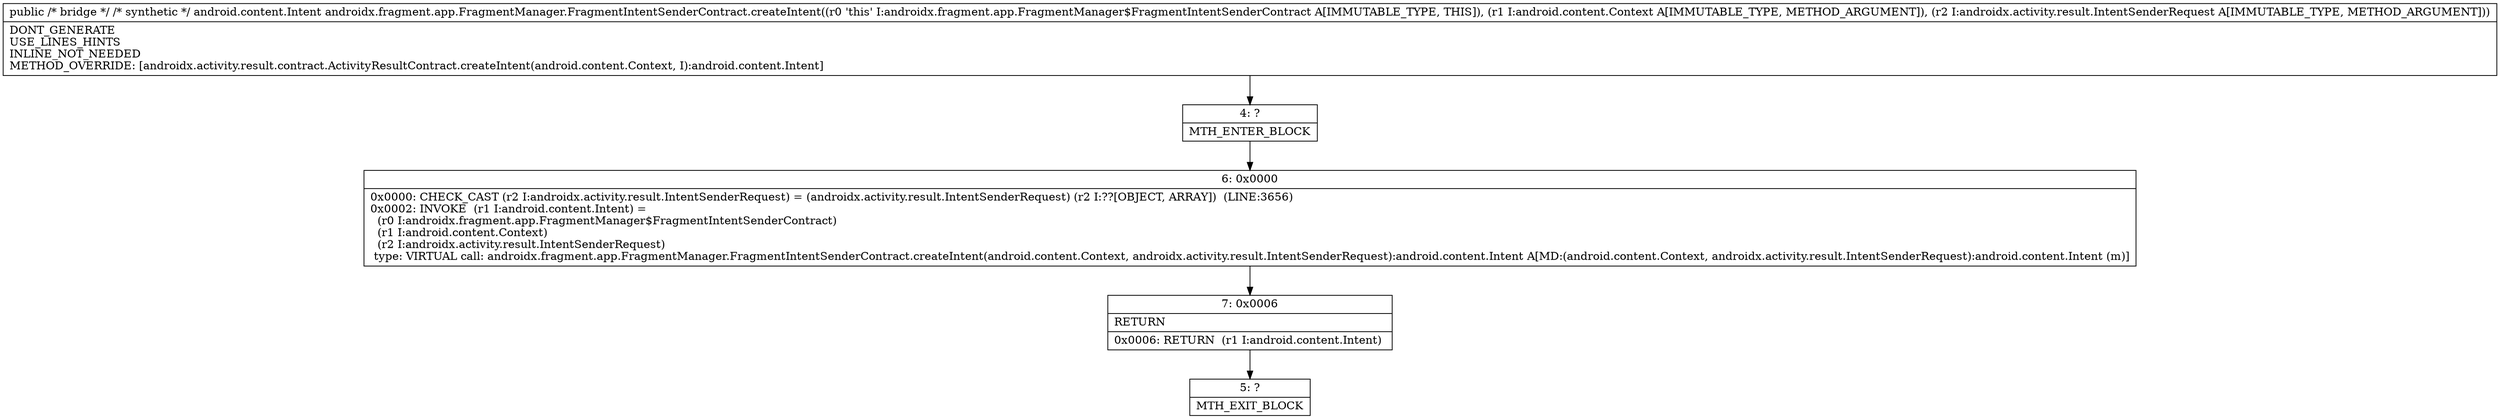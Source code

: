 digraph "CFG forandroidx.fragment.app.FragmentManager.FragmentIntentSenderContract.createIntent(Landroid\/content\/Context;Ljava\/lang\/Object;)Landroid\/content\/Intent;" {
Node_4 [shape=record,label="{4\:\ ?|MTH_ENTER_BLOCK\l}"];
Node_6 [shape=record,label="{6\:\ 0x0000|0x0000: CHECK_CAST (r2 I:androidx.activity.result.IntentSenderRequest) = (androidx.activity.result.IntentSenderRequest) (r2 I:??[OBJECT, ARRAY])  (LINE:3656)\l0x0002: INVOKE  (r1 I:android.content.Intent) = \l  (r0 I:androidx.fragment.app.FragmentManager$FragmentIntentSenderContract)\l  (r1 I:android.content.Context)\l  (r2 I:androidx.activity.result.IntentSenderRequest)\l type: VIRTUAL call: androidx.fragment.app.FragmentManager.FragmentIntentSenderContract.createIntent(android.content.Context, androidx.activity.result.IntentSenderRequest):android.content.Intent A[MD:(android.content.Context, androidx.activity.result.IntentSenderRequest):android.content.Intent (m)]\l}"];
Node_7 [shape=record,label="{7\:\ 0x0006|RETURN\l|0x0006: RETURN  (r1 I:android.content.Intent) \l}"];
Node_5 [shape=record,label="{5\:\ ?|MTH_EXIT_BLOCK\l}"];
MethodNode[shape=record,label="{public \/* bridge *\/ \/* synthetic *\/ android.content.Intent androidx.fragment.app.FragmentManager.FragmentIntentSenderContract.createIntent((r0 'this' I:androidx.fragment.app.FragmentManager$FragmentIntentSenderContract A[IMMUTABLE_TYPE, THIS]), (r1 I:android.content.Context A[IMMUTABLE_TYPE, METHOD_ARGUMENT]), (r2 I:androidx.activity.result.IntentSenderRequest A[IMMUTABLE_TYPE, METHOD_ARGUMENT]))  | DONT_GENERATE\lUSE_LINES_HINTS\lINLINE_NOT_NEEDED\lMETHOD_OVERRIDE: [androidx.activity.result.contract.ActivityResultContract.createIntent(android.content.Context, I):android.content.Intent]\l}"];
MethodNode -> Node_4;Node_4 -> Node_6;
Node_6 -> Node_7;
Node_7 -> Node_5;
}

